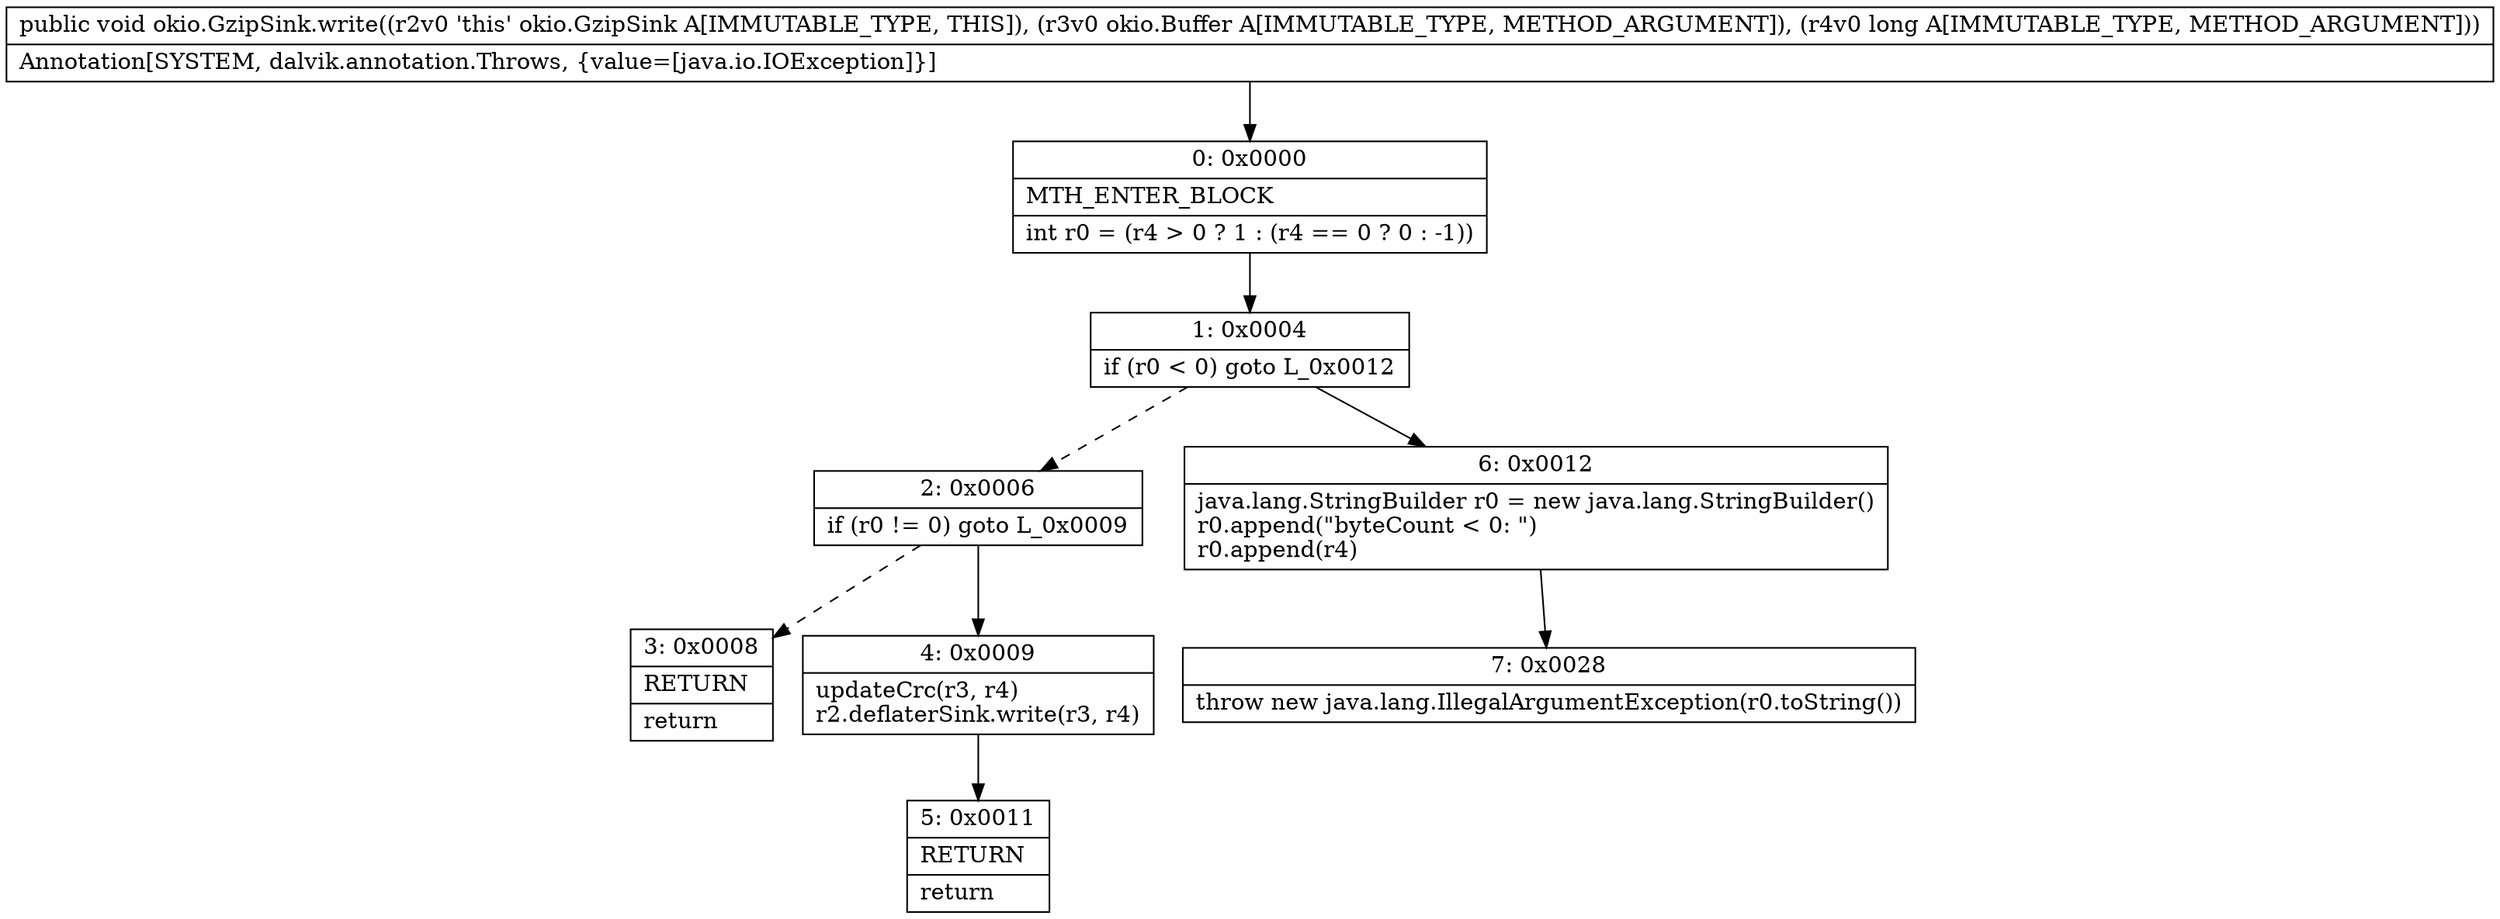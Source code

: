 digraph "CFG forokio.GzipSink.write(Lokio\/Buffer;J)V" {
Node_0 [shape=record,label="{0\:\ 0x0000|MTH_ENTER_BLOCK\l|int r0 = (r4 \> 0 ? 1 : (r4 == 0 ? 0 : \-1))\l}"];
Node_1 [shape=record,label="{1\:\ 0x0004|if (r0 \< 0) goto L_0x0012\l}"];
Node_2 [shape=record,label="{2\:\ 0x0006|if (r0 != 0) goto L_0x0009\l}"];
Node_3 [shape=record,label="{3\:\ 0x0008|RETURN\l|return\l}"];
Node_4 [shape=record,label="{4\:\ 0x0009|updateCrc(r3, r4)\lr2.deflaterSink.write(r3, r4)\l}"];
Node_5 [shape=record,label="{5\:\ 0x0011|RETURN\l|return\l}"];
Node_6 [shape=record,label="{6\:\ 0x0012|java.lang.StringBuilder r0 = new java.lang.StringBuilder()\lr0.append(\"byteCount \< 0: \")\lr0.append(r4)\l}"];
Node_7 [shape=record,label="{7\:\ 0x0028|throw new java.lang.IllegalArgumentException(r0.toString())\l}"];
MethodNode[shape=record,label="{public void okio.GzipSink.write((r2v0 'this' okio.GzipSink A[IMMUTABLE_TYPE, THIS]), (r3v0 okio.Buffer A[IMMUTABLE_TYPE, METHOD_ARGUMENT]), (r4v0 long A[IMMUTABLE_TYPE, METHOD_ARGUMENT]))  | Annotation[SYSTEM, dalvik.annotation.Throws, \{value=[java.io.IOException]\}]\l}"];
MethodNode -> Node_0;
Node_0 -> Node_1;
Node_1 -> Node_2[style=dashed];
Node_1 -> Node_6;
Node_2 -> Node_3[style=dashed];
Node_2 -> Node_4;
Node_4 -> Node_5;
Node_6 -> Node_7;
}

